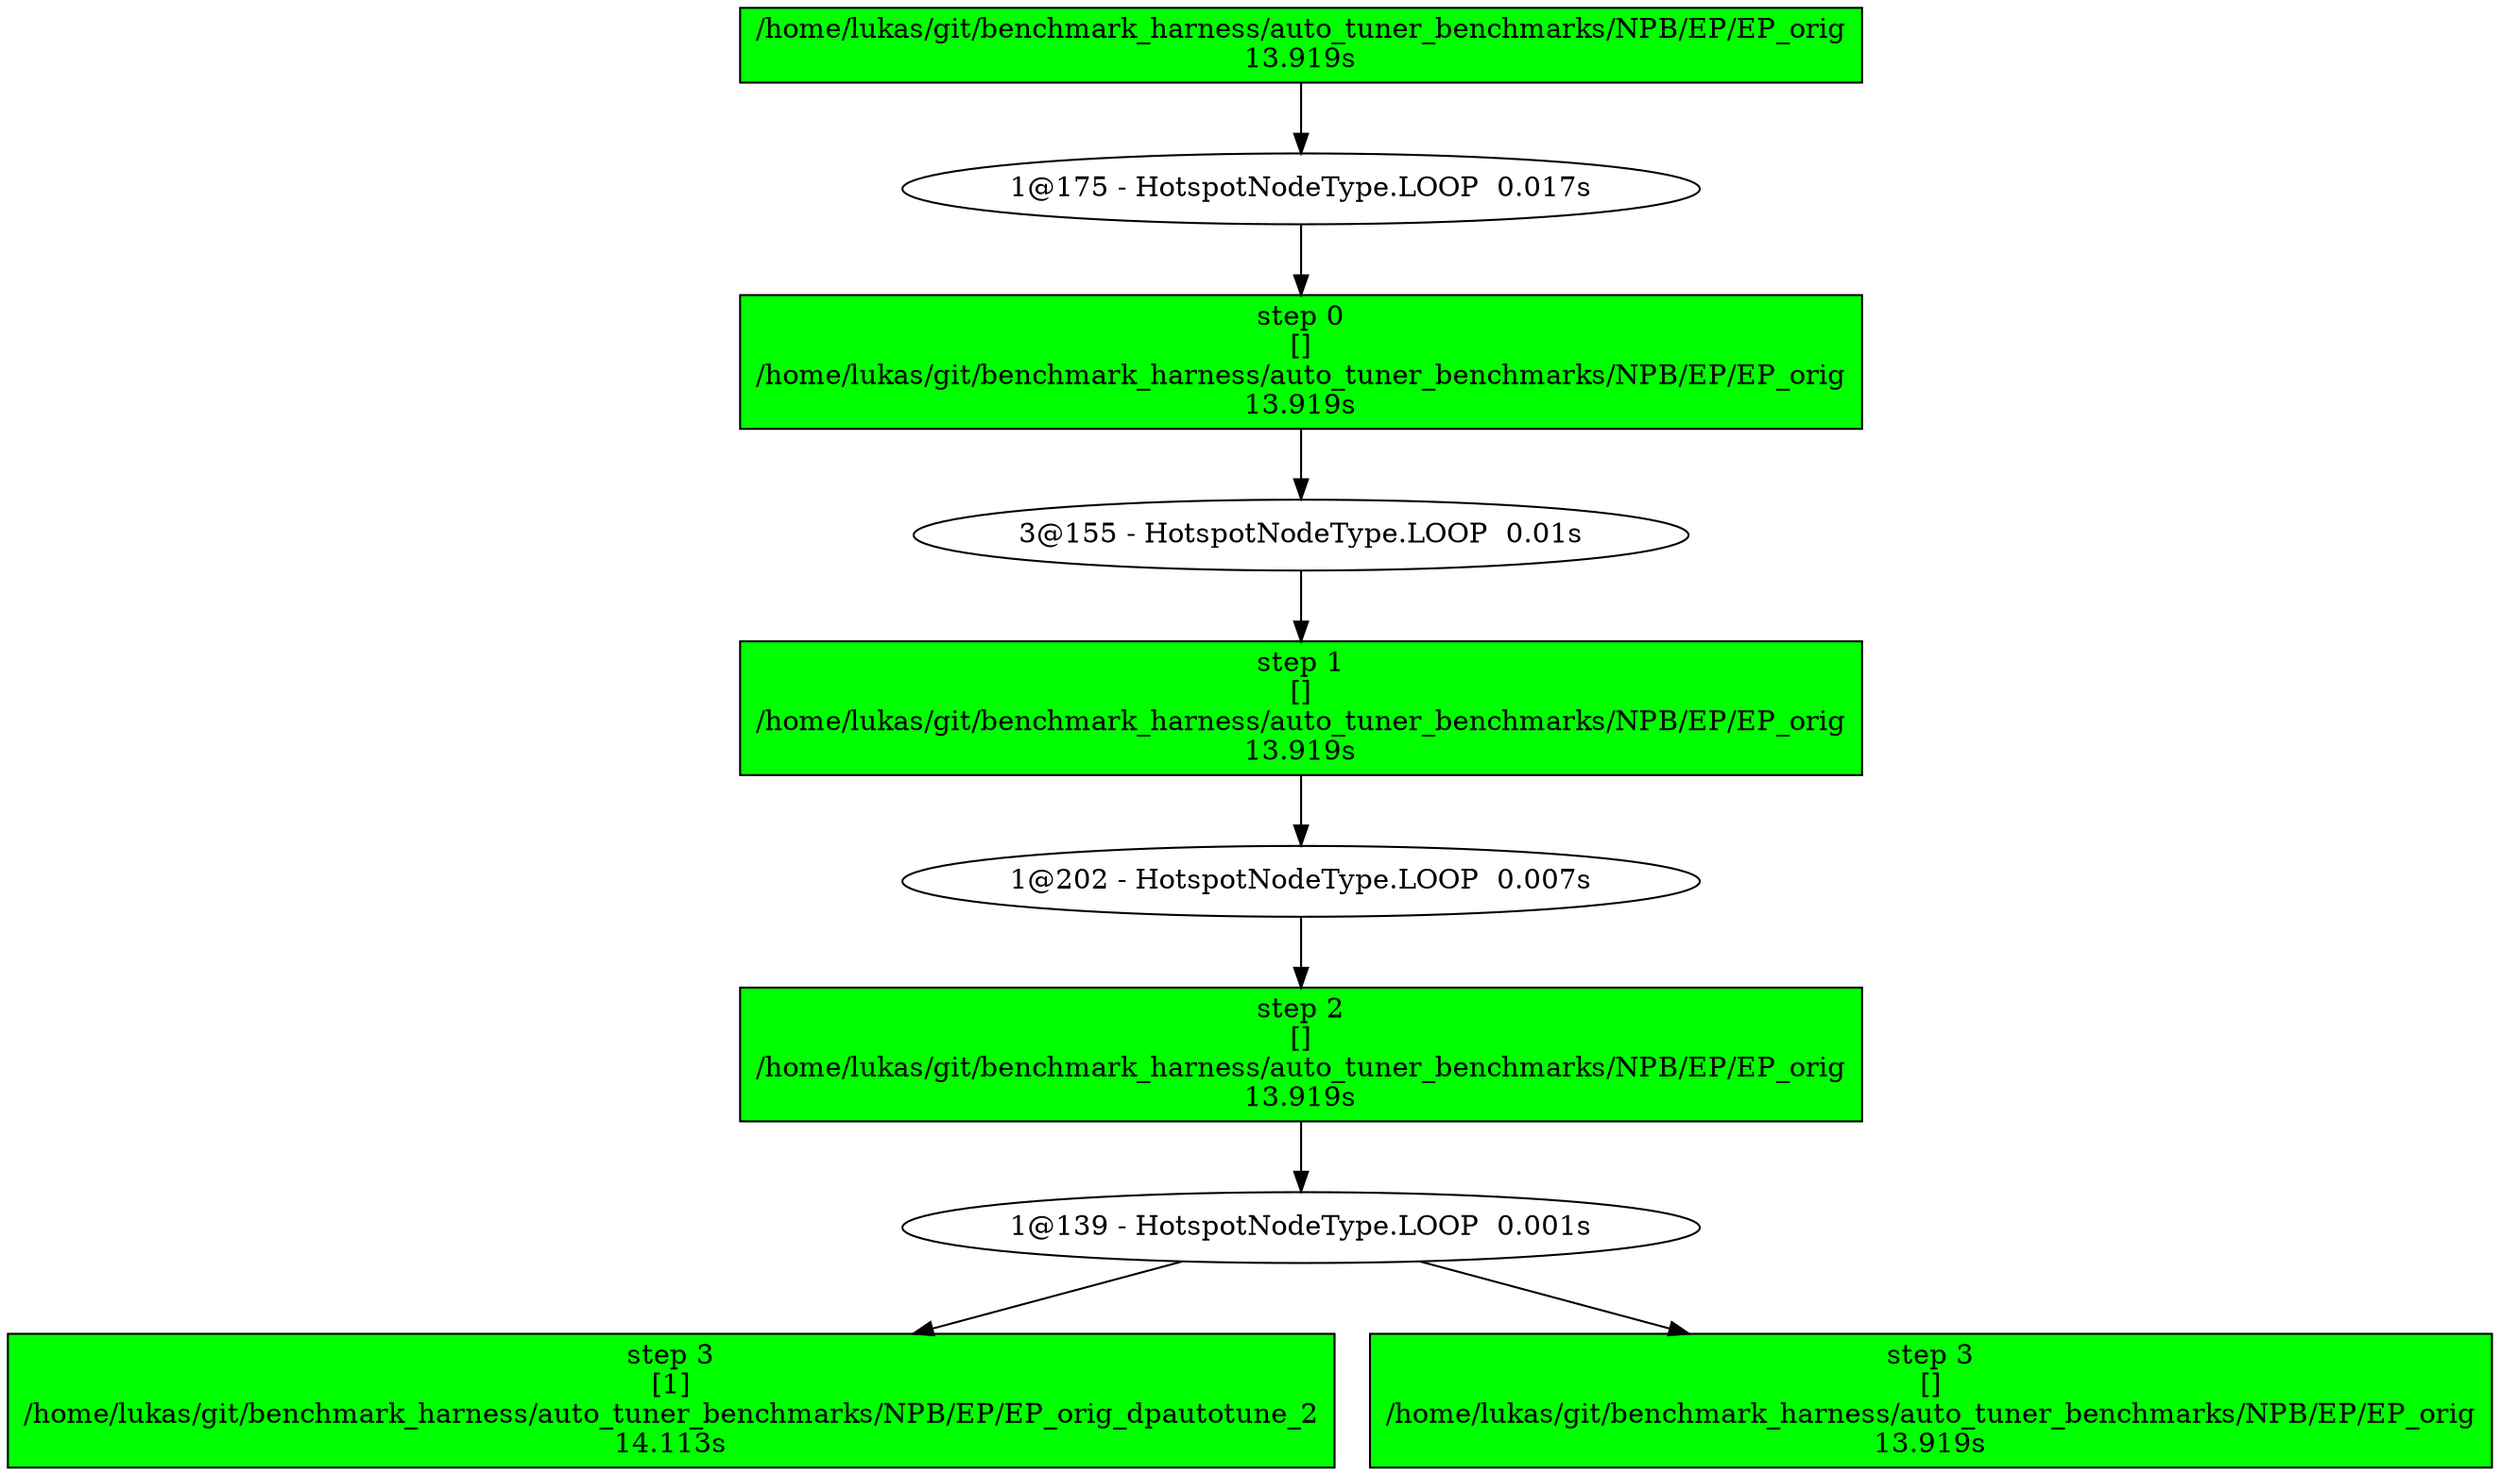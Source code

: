 strict digraph  {
"/home/lukas/git/benchmark_harness/auto_tuner_benchmarks/NPB/EP/EP_orig\n13.919s" [color=black, fillcolor=green, style=filled, shape=box];
"1@175 - HotspotNodeType.LOOP  0.017s" [color=black, fillcolor=white, style=filled];
"step 0\n[]\n/home/lukas/git/benchmark_harness/auto_tuner_benchmarks/NPB/EP/EP_orig\n13.919s" [color=black, fillcolor=green, shape=box, style=filled];
"3@155 - HotspotNodeType.LOOP  0.01s" [color=black, fillcolor=white, style=filled];
"step 1\n[]\n/home/lukas/git/benchmark_harness/auto_tuner_benchmarks/NPB/EP/EP_orig\n13.919s" [color=black, fillcolor=green, shape=box, style=filled];
"1@202 - HotspotNodeType.LOOP  0.007s" [color=black, fillcolor=white, style=filled];
"step 2\n[]\n/home/lukas/git/benchmark_harness/auto_tuner_benchmarks/NPB/EP/EP_orig\n13.919s" [color=black, fillcolor=green, shape=box, style=filled];
"1@139 - HotspotNodeType.LOOP  0.001s" [color=black, fillcolor=white, style=filled];
"step 3\n[1]\n/home/lukas/git/benchmark_harness/auto_tuner_benchmarks/NPB/EP/EP_orig_dpautotune_2\n14.113s" [color=black, fillcolor=green, shape=box, style=filled];
"step 3\n[]\n/home/lukas/git/benchmark_harness/auto_tuner_benchmarks/NPB/EP/EP_orig\n13.919s" [color=black, fillcolor=green, shape=box, style=filled];
"/home/lukas/git/benchmark_harness/auto_tuner_benchmarks/NPB/EP/EP_orig\n13.919s" -> "1@175 - HotspotNodeType.LOOP  0.017s";
"1@175 - HotspotNodeType.LOOP  0.017s" -> "step 0\n[]\n/home/lukas/git/benchmark_harness/auto_tuner_benchmarks/NPB/EP/EP_orig\n13.919s";
"step 0\n[]\n/home/lukas/git/benchmark_harness/auto_tuner_benchmarks/NPB/EP/EP_orig\n13.919s" -> "3@155 - HotspotNodeType.LOOP  0.01s";
"3@155 - HotspotNodeType.LOOP  0.01s" -> "step 1\n[]\n/home/lukas/git/benchmark_harness/auto_tuner_benchmarks/NPB/EP/EP_orig\n13.919s";
"step 1\n[]\n/home/lukas/git/benchmark_harness/auto_tuner_benchmarks/NPB/EP/EP_orig\n13.919s" -> "1@202 - HotspotNodeType.LOOP  0.007s";
"1@202 - HotspotNodeType.LOOP  0.007s" -> "step 2\n[]\n/home/lukas/git/benchmark_harness/auto_tuner_benchmarks/NPB/EP/EP_orig\n13.919s";
"step 2\n[]\n/home/lukas/git/benchmark_harness/auto_tuner_benchmarks/NPB/EP/EP_orig\n13.919s" -> "1@139 - HotspotNodeType.LOOP  0.001s";
"1@139 - HotspotNodeType.LOOP  0.001s" -> "step 3\n[1]\n/home/lukas/git/benchmark_harness/auto_tuner_benchmarks/NPB/EP/EP_orig_dpautotune_2\n14.113s";
"1@139 - HotspotNodeType.LOOP  0.001s" -> "step 3\n[]\n/home/lukas/git/benchmark_harness/auto_tuner_benchmarks/NPB/EP/EP_orig\n13.919s";
}
